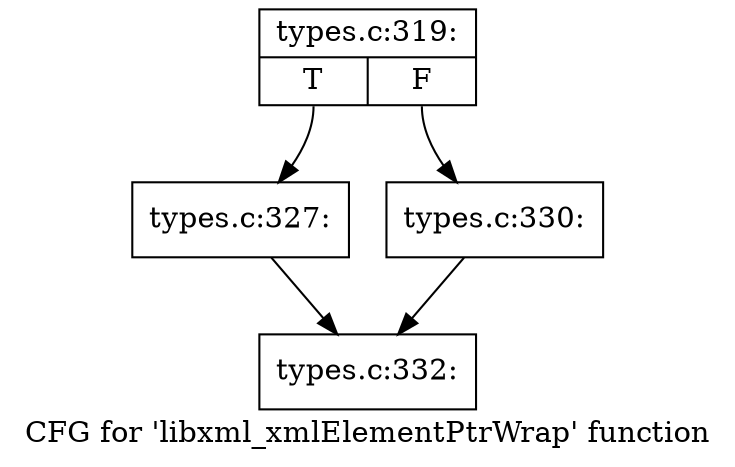 digraph "CFG for 'libxml_xmlElementPtrWrap' function" {
	label="CFG for 'libxml_xmlElementPtrWrap' function";

	Node0x55aa7cebadf0 [shape=record,label="{types.c:319:|{<s0>T|<s1>F}}"];
	Node0x55aa7cebadf0:s0 -> Node0x55aa7cef91b0;
	Node0x55aa7cebadf0:s1 -> Node0x55aa7cef9200;
	Node0x55aa7cef91b0 [shape=record,label="{types.c:327:}"];
	Node0x55aa7cef91b0 -> Node0x55aa7cef5650;
	Node0x55aa7cef9200 [shape=record,label="{types.c:330:}"];
	Node0x55aa7cef9200 -> Node0x55aa7cef5650;
	Node0x55aa7cef5650 [shape=record,label="{types.c:332:}"];
}
